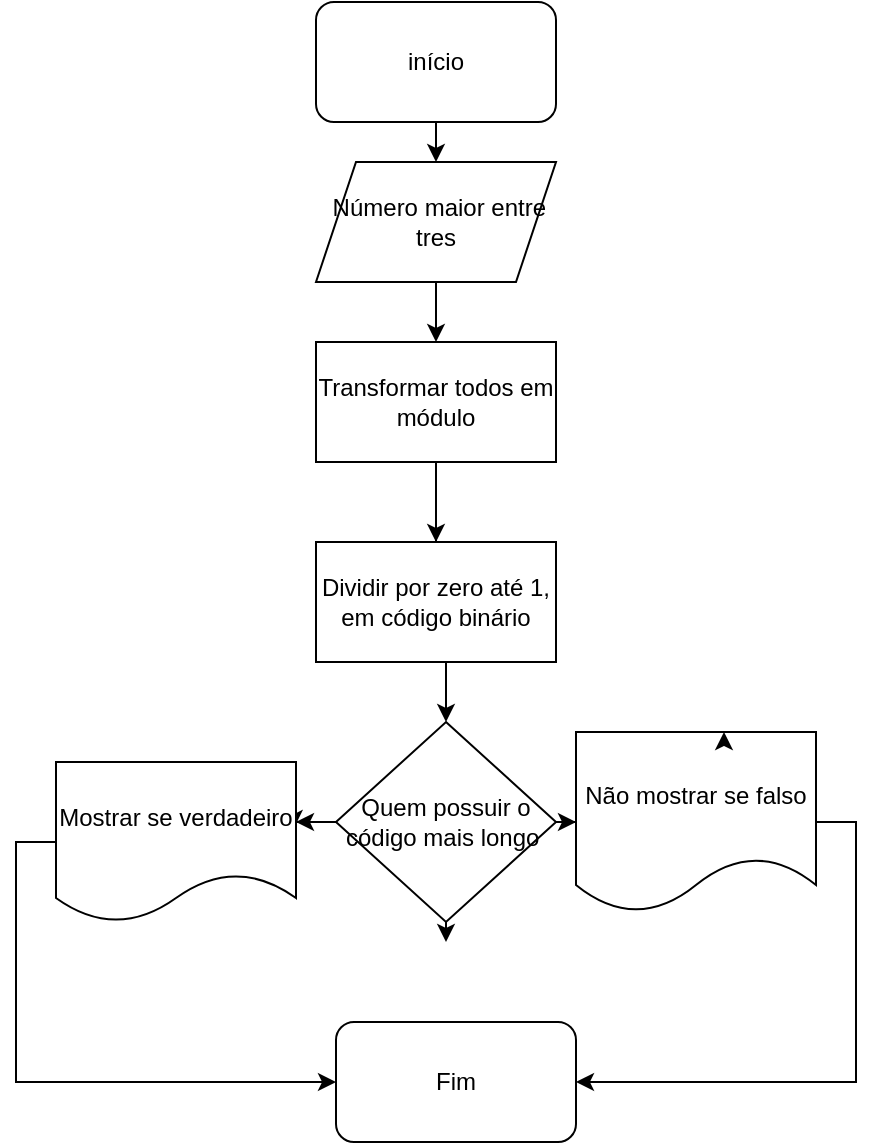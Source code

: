 <mxfile version="14.4.6" type="github">
  <diagram id="3gzb2Kfj3YzyF-HD5mdo" name="Page-1">
    <mxGraphModel dx="958" dy="538" grid="1" gridSize="10" guides="1" tooltips="1" connect="1" arrows="1" fold="1" page="1" pageScale="1" pageWidth="827" pageHeight="1169" math="0" shadow="0">
      <root>
        <mxCell id="0" />
        <mxCell id="1" parent="0" />
        <mxCell id="CdTqDBbspvCTaYCGfOf0-4" style="edgeStyle=orthogonalEdgeStyle;rounded=0;orthogonalLoop=1;jettySize=auto;html=1;exitX=0.5;exitY=1;exitDx=0;exitDy=0;entryX=0.5;entryY=0;entryDx=0;entryDy=0;" parent="1" source="CdTqDBbspvCTaYCGfOf0-1" target="CdTqDBbspvCTaYCGfOf0-2" edge="1">
          <mxGeometry relative="1" as="geometry" />
        </mxCell>
        <mxCell id="CdTqDBbspvCTaYCGfOf0-1" value="início" style="rounded=1;whiteSpace=wrap;html=1;" parent="1" vertex="1">
          <mxGeometry x="210" y="60" width="120" height="60" as="geometry" />
        </mxCell>
        <mxCell id="CdTqDBbspvCTaYCGfOf0-3" style="edgeStyle=orthogonalEdgeStyle;rounded=0;orthogonalLoop=1;jettySize=auto;html=1;exitX=0.5;exitY=0;exitDx=0;exitDy=0;" parent="1" source="CdTqDBbspvCTaYCGfOf0-2" edge="1">
          <mxGeometry relative="1" as="geometry">
            <mxPoint x="270" y="160" as="targetPoint" />
          </mxGeometry>
        </mxCell>
        <mxCell id="CdTqDBbspvCTaYCGfOf0-6" style="edgeStyle=orthogonalEdgeStyle;rounded=0;orthogonalLoop=1;jettySize=auto;html=1;exitX=0.5;exitY=1;exitDx=0;exitDy=0;entryX=0.5;entryY=0;entryDx=0;entryDy=0;" parent="1" source="CdTqDBbspvCTaYCGfOf0-2" target="CdTqDBbspvCTaYCGfOf0-5" edge="1">
          <mxGeometry relative="1" as="geometry" />
        </mxCell>
        <mxCell id="CdTqDBbspvCTaYCGfOf0-2" value="&amp;nbsp;Número maior entre tres" style="shape=parallelogram;perimeter=parallelogramPerimeter;whiteSpace=wrap;html=1;fixedSize=1;" parent="1" vertex="1">
          <mxGeometry x="210" y="140" width="120" height="60" as="geometry" />
        </mxCell>
        <mxCell id="CdTqDBbspvCTaYCGfOf0-8" style="edgeStyle=orthogonalEdgeStyle;rounded=0;orthogonalLoop=1;jettySize=auto;html=1;exitX=0.5;exitY=1;exitDx=0;exitDy=0;entryX=0.5;entryY=0;entryDx=0;entryDy=0;" parent="1" source="CdTqDBbspvCTaYCGfOf0-5" target="CdTqDBbspvCTaYCGfOf0-7" edge="1">
          <mxGeometry relative="1" as="geometry" />
        </mxCell>
        <mxCell id="CdTqDBbspvCTaYCGfOf0-12" style="edgeStyle=orthogonalEdgeStyle;rounded=0;orthogonalLoop=1;jettySize=auto;html=1;exitX=0.5;exitY=1;exitDx=0;exitDy=0;" parent="1" source="CdTqDBbspvCTaYCGfOf0-5" edge="1">
          <mxGeometry relative="1" as="geometry">
            <mxPoint x="270" y="330" as="targetPoint" />
          </mxGeometry>
        </mxCell>
        <mxCell id="CdTqDBbspvCTaYCGfOf0-5" value="Transformar todos em módulo" style="rounded=0;whiteSpace=wrap;html=1;" parent="1" vertex="1">
          <mxGeometry x="210" y="230" width="120" height="60" as="geometry" />
        </mxCell>
        <mxCell id="CdTqDBbspvCTaYCGfOf0-14" style="edgeStyle=orthogonalEdgeStyle;rounded=0;orthogonalLoop=1;jettySize=auto;html=1;exitX=1;exitY=0.5;exitDx=0;exitDy=0;" parent="1" source="CdTqDBbspvCTaYCGfOf0-7" target="CdTqDBbspvCTaYCGfOf0-13" edge="1">
          <mxGeometry relative="1" as="geometry" />
        </mxCell>
        <mxCell id="CdTqDBbspvCTaYCGfOf0-15" style="edgeStyle=orthogonalEdgeStyle;rounded=0;orthogonalLoop=1;jettySize=auto;html=1;exitX=0;exitY=0.5;exitDx=0;exitDy=0;entryX=0.75;entryY=0.375;entryDx=0;entryDy=0;entryPerimeter=0;" parent="1" source="CdTqDBbspvCTaYCGfOf0-7" target="CdTqDBbspvCTaYCGfOf0-9" edge="1">
          <mxGeometry relative="1" as="geometry">
            <Array as="points">
              <mxPoint x="150" y="470" />
              <mxPoint x="150" y="470" />
            </Array>
          </mxGeometry>
        </mxCell>
        <mxCell id="CdTqDBbspvCTaYCGfOf0-16" style="edgeStyle=orthogonalEdgeStyle;rounded=0;orthogonalLoop=1;jettySize=auto;html=1;exitX=0;exitY=0.5;exitDx=0;exitDy=0;entryX=0.992;entryY=0.413;entryDx=0;entryDy=0;entryPerimeter=0;" parent="1" source="CdTqDBbspvCTaYCGfOf0-7" target="CdTqDBbspvCTaYCGfOf0-9" edge="1">
          <mxGeometry relative="1" as="geometry" />
        </mxCell>
        <mxCell id="CdTqDBbspvCTaYCGfOf0-17" style="edgeStyle=orthogonalEdgeStyle;rounded=0;orthogonalLoop=1;jettySize=auto;html=1;exitX=0;exitY=0.5;exitDx=0;exitDy=0;" parent="1" source="CdTqDBbspvCTaYCGfOf0-9" edge="1">
          <mxGeometry relative="1" as="geometry">
            <mxPoint x="150" y="470" as="targetPoint" />
            <Array as="points">
              <mxPoint x="190" y="470" />
            </Array>
          </mxGeometry>
        </mxCell>
        <mxCell id="CdTqDBbspvCTaYCGfOf0-21" style="edgeStyle=orthogonalEdgeStyle;rounded=0;orthogonalLoop=1;jettySize=auto;html=1;exitX=0.5;exitY=1;exitDx=0;exitDy=0;exitPerimeter=0;" parent="1" source="CdTqDBbspvCTaYCGfOf0-7" edge="1">
          <mxGeometry relative="1" as="geometry">
            <mxPoint x="275" y="530" as="targetPoint" />
          </mxGeometry>
        </mxCell>
        <mxCell id="CdTqDBbspvCTaYCGfOf0-7" value="Quem possuir o código mais longo&amp;nbsp;" style="rhombus;whiteSpace=wrap;html=1;" parent="1" vertex="1">
          <mxGeometry x="220" y="420" width="110" height="100" as="geometry" />
        </mxCell>
        <mxCell id="CdTqDBbspvCTaYCGfOf0-10" style="edgeStyle=orthogonalEdgeStyle;rounded=0;orthogonalLoop=1;jettySize=auto;html=1;exitX=0.5;exitY=0;exitDx=0;exitDy=0;" parent="1" source="CdTqDBbspvCTaYCGfOf0-7" target="CdTqDBbspvCTaYCGfOf0-7" edge="1">
          <mxGeometry relative="1" as="geometry">
            <Array as="points">
              <mxPoint x="270" y="500" />
            </Array>
          </mxGeometry>
        </mxCell>
        <mxCell id="CdTqDBbspvCTaYCGfOf0-11" value="Dividir por zero até 1, em código binário" style="rounded=0;whiteSpace=wrap;html=1;" parent="1" vertex="1">
          <mxGeometry x="210" y="330" width="120" height="60" as="geometry" />
        </mxCell>
        <mxCell id="CdTqDBbspvCTaYCGfOf0-22" style="edgeStyle=orthogonalEdgeStyle;rounded=0;orthogonalLoop=1;jettySize=auto;html=1;exitX=1;exitY=0.5;exitDx=0;exitDy=0;entryX=1;entryY=0.5;entryDx=0;entryDy=0;" parent="1" source="CdTqDBbspvCTaYCGfOf0-13" target="CdTqDBbspvCTaYCGfOf0-20" edge="1">
          <mxGeometry relative="1" as="geometry" />
        </mxCell>
        <mxCell id="CdTqDBbspvCTaYCGfOf0-13" value="Não mostrar se falso" style="shape=document;whiteSpace=wrap;html=1;boundedLbl=1;" parent="1" vertex="1">
          <mxGeometry x="340" y="425" width="120" height="90" as="geometry" />
        </mxCell>
        <mxCell id="CdTqDBbspvCTaYCGfOf0-23" style="edgeStyle=orthogonalEdgeStyle;rounded=0;orthogonalLoop=1;jettySize=auto;html=1;exitX=0;exitY=0.5;exitDx=0;exitDy=0;entryX=0;entryY=0.5;entryDx=0;entryDy=0;" parent="1" source="CdTqDBbspvCTaYCGfOf0-9" target="CdTqDBbspvCTaYCGfOf0-20" edge="1">
          <mxGeometry relative="1" as="geometry" />
        </mxCell>
        <mxCell id="CdTqDBbspvCTaYCGfOf0-9" value="Mostrar se verdadeiro" style="shape=document;whiteSpace=wrap;html=1;boundedLbl=1;" parent="1" vertex="1">
          <mxGeometry x="80" y="440" width="120" height="80" as="geometry" />
        </mxCell>
        <mxCell id="CdTqDBbspvCTaYCGfOf0-18" style="edgeStyle=orthogonalEdgeStyle;rounded=0;orthogonalLoop=1;jettySize=auto;html=1;exitX=0;exitY=0.5;exitDx=0;exitDy=0;" parent="1" source="CdTqDBbspvCTaYCGfOf0-7" target="CdTqDBbspvCTaYCGfOf0-9" edge="1">
          <mxGeometry relative="1" as="geometry">
            <mxPoint x="150" y="470" as="targetPoint" />
            <mxPoint x="220" y="470" as="sourcePoint" />
            <Array as="points">
              <mxPoint x="190" y="470" />
            </Array>
          </mxGeometry>
        </mxCell>
        <mxCell id="CdTqDBbspvCTaYCGfOf0-19" style="edgeStyle=orthogonalEdgeStyle;rounded=0;orthogonalLoop=1;jettySize=auto;html=1;" parent="1" target="CdTqDBbspvCTaYCGfOf0-13" edge="1">
          <mxGeometry relative="1" as="geometry">
            <mxPoint x="414" y="430" as="sourcePoint" />
            <Array as="points">
              <mxPoint x="420" y="430" />
              <mxPoint x="420" y="430" />
            </Array>
          </mxGeometry>
        </mxCell>
        <mxCell id="CdTqDBbspvCTaYCGfOf0-20" value="Fim" style="rounded=1;whiteSpace=wrap;html=1;" parent="1" vertex="1">
          <mxGeometry x="220" y="570" width="120" height="60" as="geometry" />
        </mxCell>
      </root>
    </mxGraphModel>
  </diagram>
</mxfile>
